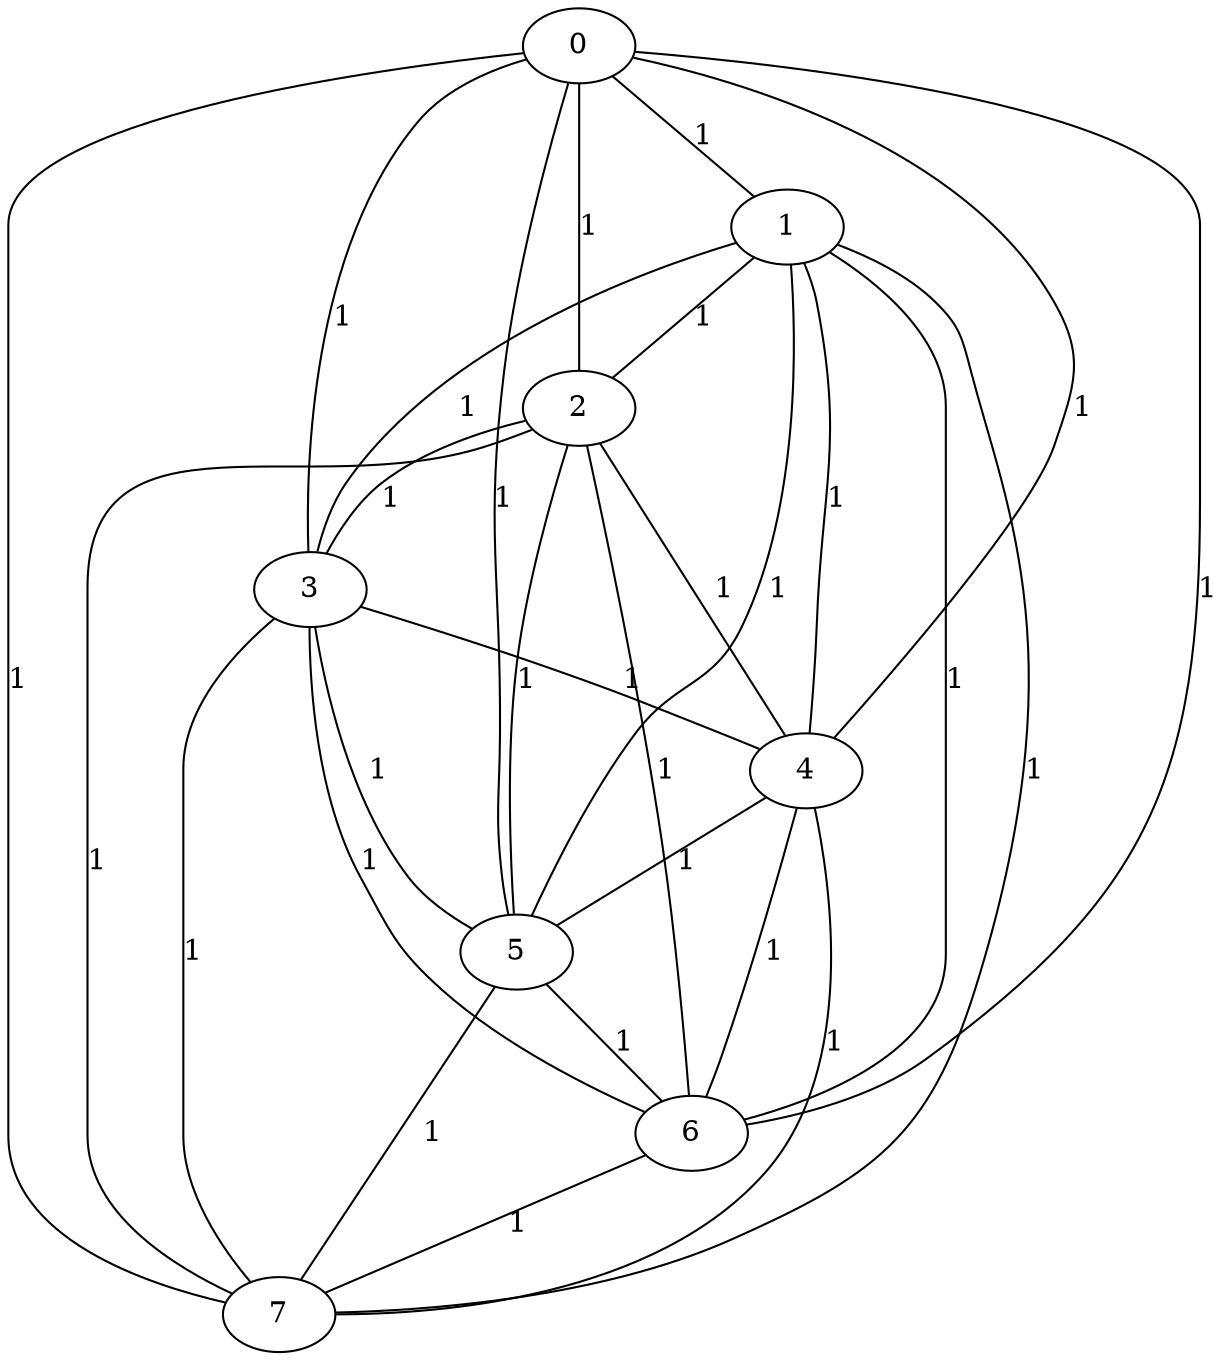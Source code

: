 digraph processors {
edge [arrowhead="none",arrowtail="none"];

0 -> 1 [label="1"];
0 -> 2 [label="1"];
0 -> 3 [label="1"];
0 -> 4 [label="1"];
0 -> 5 [label="1"];
0 -> 6 [label="1"];
0 -> 7 [label="1"];
1 -> 2 [label="1"];
1 -> 3 [label="1"];
1 -> 4 [label="1"];
1 -> 5 [label="1"];
1 -> 6 [label="1"];
1 -> 7 [label="1"];
2 -> 3 [label="1"];
2 -> 4 [label="1"];
2 -> 5 [label="1"];
2 -> 6 [label="1"];
2 -> 7 [label="1"];
3 -> 4 [label="1"];
3 -> 5 [label="1"];
3 -> 6 [label="1"];
3 -> 7 [label="1"];
4 -> 5 [label="1"];
4 -> 6 [label="1"];
4 -> 7 [label="1"];
5 -> 6 [label="1"];
5 -> 7 [label="1"];
6 -> 7 [label="1"];

}